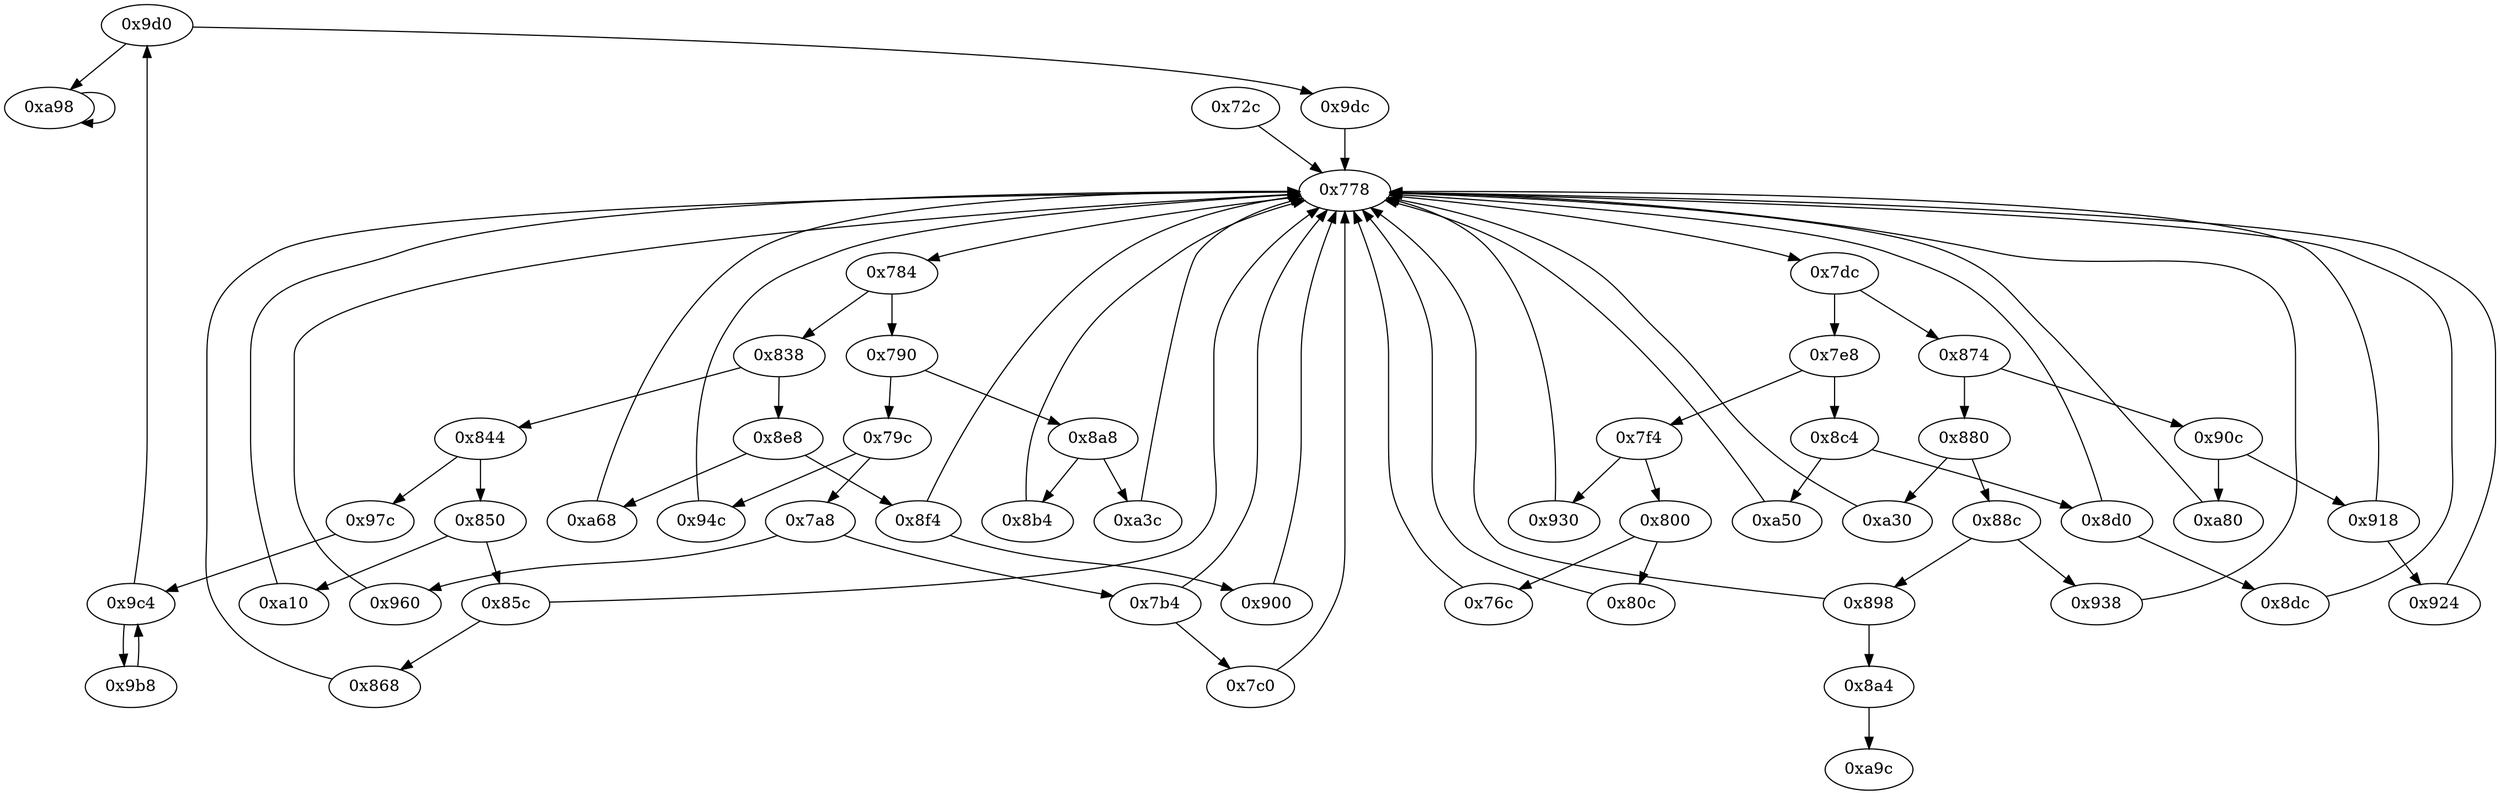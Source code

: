 digraph "" {
	"0x9d0"	 [opcode="[u'ldr', u'cmp', u'b']"];
	"0x9dc"	 [opcode="[u'ldr', u'mov', u'mov', u'ldrb', u'str', u'ldr', u'mov', u'mov', u'str', u'ldr', u'ldr', u'ldr', u'b']"];
	"0x9d0" -> "0x9dc";
	"0xa98"	 [opcode="[u'b']"];
	"0x9d0" -> "0xa98";
	"0x8f4"	 [opcode="[u'ldr', u'cmp', u'b']"];
	"0x900"	 [opcode="[u'ldr', u'ldr', u'b']"];
	"0x8f4" -> "0x900";
	"0x778"	 [opcode="[u'ldr', u'cmp', u'b']"];
	"0x8f4" -> "0x778";
	"0xa80"	 [opcode="[u'ldr', u'ldr', u'bl', u'str', u'ldr', u'b']"];
	"0xa80" -> "0x778";
	"0xa68"	 [opcode="[u'ldrb', u'ldr', u'ldr', u'cmp', u'mov', u'b']"];
	"0xa68" -> "0x778";
	"0x784"	 [opcode="[u'ldr', u'cmp', u'b']"];
	"0x790"	 [opcode="[u'ldr', u'cmp', u'b']"];
	"0x784" -> "0x790";
	"0x838"	 [opcode="[u'ldr', u'cmp', u'b']"];
	"0x784" -> "0x838";
	"0x8b4"	 [opcode="[u'ldr', u'cmp', u'ldr', u'b']"];
	"0x8b4" -> "0x778";
	"0x918"	 [opcode="[u'ldr', u'cmp', u'b']"];
	"0x924"	 [opcode="[u'ldr', u'mov', u'b']"];
	"0x918" -> "0x924";
	"0x918" -> "0x778";
	"0x7a8"	 [opcode="[u'ldr', u'cmp', u'b']"];
	"0x960"	 [opcode="[u'ldr', u'cmp', u'mov', u'mov', u'strb', u'ldr', u'b']"];
	"0x7a8" -> "0x960";
	"0x7b4"	 [opcode="[u'ldr', u'cmp', u'b']"];
	"0x7a8" -> "0x7b4";
	"0x79c"	 [opcode="[u'ldr', u'cmp', u'b']"];
	"0x79c" -> "0x7a8";
	"0x94c"	 [opcode="[u'ldrb', u'ldr', u'cmp', u'mov', u'b']"];
	"0x79c" -> "0x94c";
	"0x880"	 [opcode="[u'ldr', u'cmp', u'b']"];
	"0x88c"	 [opcode="[u'ldr', u'cmp', u'b']"];
	"0x880" -> "0x88c";
	"0xa30"	 [opcode="[u'mov', u'mov', u'b']"];
	"0x880" -> "0xa30";
	"0x9b8"	 [opcode="[u'mov', u'bl', u'ldr']"];
	"0x9c4"	 [opcode="[u'ldr', u'cmp', u'b']"];
	"0x9b8" -> "0x9c4";
	"0x7c0"	 [opcode="[u'ldr', u'ldr', u'ldr', u'mov', u'bl', u'ldr', u'b']"];
	"0x7c0" -> "0x778";
	"0x924" -> "0x778";
	"0x7e8"	 [opcode="[u'ldr', u'cmp', u'b']"];
	"0x7f4"	 [opcode="[u'ldr', u'cmp', u'b']"];
	"0x7e8" -> "0x7f4";
	"0x8c4"	 [opcode="[u'ldr', u'cmp', u'b']"];
	"0x7e8" -> "0x8c4";
	"0x8e8"	 [opcode="[u'ldr', u'cmp', u'b']"];
	"0x8e8" -> "0x8f4";
	"0x8e8" -> "0xa68";
	"0x960" -> "0x778";
	"0x900" -> "0x778";
	"0x844"	 [opcode="[u'ldr', u'cmp', u'b']"];
	"0x97c"	 [opcode="[u'sub', u'str', u'mov', u'str', u'mov', u'mov', u'ldr', u'mov', u'str', u'mov', u'ldr', u'bl', u'mov', u'ldr', u'b']"];
	"0x844" -> "0x97c";
	"0x850"	 [opcode="[u'ldr', u'cmp', u'b']"];
	"0x844" -> "0x850";
	"0xa9c"	 [opcode="[u'ldr', u'ldr', u'ldr', u'ldr', u'sub', u'mov', u'sub', u'pop']"];
	"0x778" -> "0x784";
	"0x7dc"	 [opcode="[u'ldr', u'cmp', u'b']"];
	"0x778" -> "0x7dc";
	"0x76c"	 [opcode="[u'ldr', u'cmp', u'ldr']"];
	"0x76c" -> "0x778";
	"0x85c"	 [opcode="[u'ldr', u'cmp', u'b']"];
	"0x85c" -> "0x778";
	"0x868"	 [opcode="[u'ldr', u'mov', u'b']"];
	"0x85c" -> "0x868";
	"0x97c" -> "0x9c4";
	"0x868" -> "0x778";
	"0x7dc" -> "0x7e8";
	"0x874"	 [opcode="[u'ldr', u'cmp', u'b']"];
	"0x7dc" -> "0x874";
	"0x94c" -> "0x778";
	"0x790" -> "0x79c";
	"0x8a8"	 [opcode="[u'ldr', u'cmp', u'b']"];
	"0x790" -> "0x8a8";
	"0x8dc"	 [opcode="[u'mov', u'mov', u'b']"];
	"0x8dc" -> "0x778";
	"0x898"	 [opcode="[u'ldr', u'cmp', u'b']"];
	"0x88c" -> "0x898";
	"0x938"	 [opcode="[u'ldr', u'add', u'str', u'ldr', u'b']"];
	"0x88c" -> "0x938";
	"0xa50"	 [opcode="[u'cmp', u'mov', u'mov', u'strb', u'ldr', u'b']"];
	"0xa50" -> "0x778";
	"0x800"	 [opcode="[u'ldr', u'cmp', u'b']"];
	"0x7f4" -> "0x800";
	"0x930"	 [opcode="[u'ldr', u'b']"];
	"0x7f4" -> "0x930";
	"0x9c4" -> "0x9d0";
	"0x9c4" -> "0x9b8";
	"0x8a4"	 [opcode="[u'b']"];
	"0x8a4" -> "0xa9c";
	"0x9dc" -> "0x778";
	"0x874" -> "0x880";
	"0x90c"	 [opcode="[u'ldr', u'cmp', u'b']"];
	"0x874" -> "0x90c";
	"0xa3c"	 [opcode="[u'ldr', u'ldrb', u'strb', u'ldr', u'b']"];
	"0xa3c" -> "0x778";
	"0x898" -> "0x778";
	"0x898" -> "0x8a4";
	"0x8c4" -> "0xa50";
	"0x8d0"	 [opcode="[u'ldr', u'cmp', u'b']"];
	"0x8c4" -> "0x8d0";
	"0xa10"	 [opcode="[u'str', u'ldr', u'ldr', u'bl', u'ldr', u'cmp', u'mov', u'b']"];
	"0xa10" -> "0x778";
	"0x7b4" -> "0x7c0";
	"0x7b4" -> "0x778";
	"0xa30" -> "0x778";
	"0x8a8" -> "0x8b4";
	"0x8a8" -> "0xa3c";
	"0x800" -> "0x76c";
	"0x80c"	 [opcode="[u'ldrb', u'str', u'ldr', u'ldr', u'ldr', u'ldr', u'cmp', u'mov', u'str', u'ldr', u'b']"];
	"0x800" -> "0x80c";
	"0x72c"	 [opcode="[u'push', u'add', u'sub', u'mov', u'ldr', u'str', u'ldr', u'ldr', u'add', u'ldr', u'str', u'ldr', u'ldr', u'ldr', u'ldr', u'b']"];
	"0x72c" -> "0x778";
	"0x838" -> "0x8e8";
	"0x838" -> "0x844";
	"0x930" -> "0x778";
	"0x8d0" -> "0x778";
	"0x8d0" -> "0x8dc";
	"0x850" -> "0x85c";
	"0x850" -> "0xa10";
	"0xa98" -> "0xa98";
	"0x938" -> "0x778";
	"0x80c" -> "0x778";
	"0x90c" -> "0xa80";
	"0x90c" -> "0x918";
}
